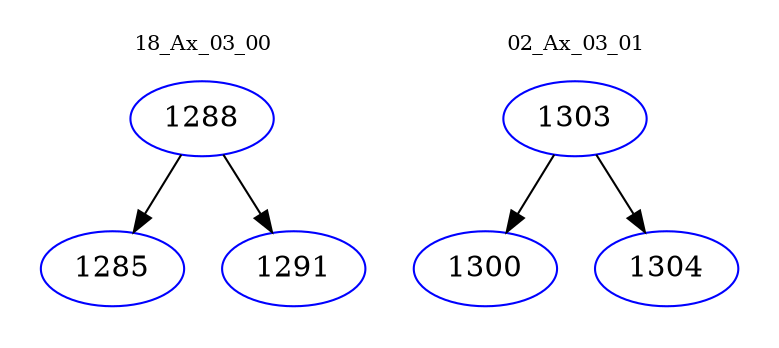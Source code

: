 digraph{
subgraph cluster_0 {
color = white
label = "18_Ax_03_00";
fontsize=10;
T0_1288 [label="1288", color="blue"]
T0_1288 -> T0_1285 [color="black"]
T0_1285 [label="1285", color="blue"]
T0_1288 -> T0_1291 [color="black"]
T0_1291 [label="1291", color="blue"]
}
subgraph cluster_1 {
color = white
label = "02_Ax_03_01";
fontsize=10;
T1_1303 [label="1303", color="blue"]
T1_1303 -> T1_1300 [color="black"]
T1_1300 [label="1300", color="blue"]
T1_1303 -> T1_1304 [color="black"]
T1_1304 [label="1304", color="blue"]
}
}
